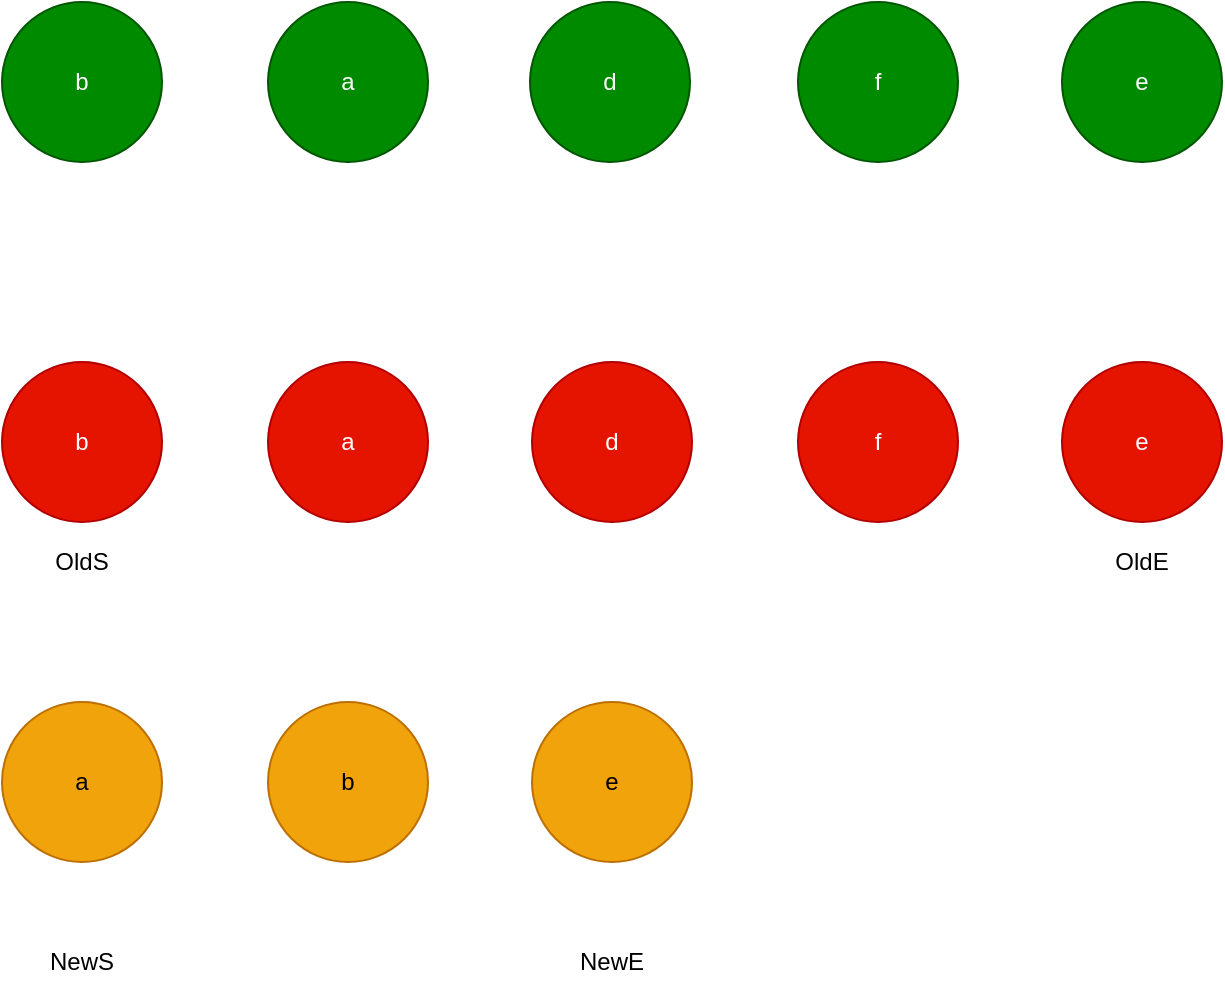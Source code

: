 <mxfile>
    <diagram id="E4yA1PNwT0lYHWdkpDMD" name="1">
        <mxGraphModel dx="968" dy="777" grid="1" gridSize="10" guides="1" tooltips="1" connect="1" arrows="1" fold="1" page="1" pageScale="1" pageWidth="827" pageHeight="1169" math="0" shadow="0">
            <root>
                <mxCell id="0"/>
                <mxCell id="1" parent="0"/>
                <mxCell id="2" value="b" style="ellipse;whiteSpace=wrap;html=1;aspect=fixed;fillColor=#e51400;strokeColor=#B20000;fontColor=#ffffff;" parent="1" vertex="1">
                    <mxGeometry x="110" y="230" width="80" height="80" as="geometry"/>
                </mxCell>
                <mxCell id="3" value="f" style="ellipse;whiteSpace=wrap;html=1;aspect=fixed;fillColor=#e51400;strokeColor=#B20000;fontColor=#ffffff;" parent="1" vertex="1">
                    <mxGeometry x="508" y="230" width="80" height="80" as="geometry"/>
                </mxCell>
                <mxCell id="5" value="a" style="ellipse;whiteSpace=wrap;html=1;aspect=fixed;fillColor=#e51400;strokeColor=#B20000;fontColor=#ffffff;" parent="1" vertex="1">
                    <mxGeometry x="243" y="230" width="80" height="80" as="geometry"/>
                </mxCell>
                <mxCell id="8" value="d" style="ellipse;whiteSpace=wrap;html=1;aspect=fixed;fillColor=#e51400;strokeColor=#B20000;fontColor=#ffffff;" parent="1" vertex="1">
                    <mxGeometry x="375" y="230" width="80" height="80" as="geometry"/>
                </mxCell>
                <mxCell id="9" value="e" style="ellipse;whiteSpace=wrap;html=1;aspect=fixed;fillColor=#e51400;strokeColor=#B20000;fontColor=#ffffff;" parent="1" vertex="1">
                    <mxGeometry x="640" y="230" width="80" height="80" as="geometry"/>
                </mxCell>
                <mxCell id="10" value="b" style="ellipse;whiteSpace=wrap;html=1;aspect=fixed;fillColor=#008a00;strokeColor=#005700;fontColor=#ffffff;" parent="1" vertex="1">
                    <mxGeometry x="110" y="50" width="80" height="80" as="geometry"/>
                </mxCell>
                <mxCell id="11" value="a" style="ellipse;whiteSpace=wrap;html=1;aspect=fixed;fillColor=#008a00;strokeColor=#005700;fontColor=#ffffff;" parent="1" vertex="1">
                    <mxGeometry x="243" y="50" width="80" height="80" as="geometry"/>
                </mxCell>
                <mxCell id="12" value="d" style="ellipse;whiteSpace=wrap;html=1;aspect=fixed;fillColor=#008a00;strokeColor=#005700;fontColor=#ffffff;" parent="1" vertex="1">
                    <mxGeometry x="374" y="50" width="80" height="80" as="geometry"/>
                </mxCell>
                <mxCell id="13" value="f" style="ellipse;whiteSpace=wrap;html=1;aspect=fixed;fillColor=#008a00;strokeColor=#005700;fontColor=#ffffff;" parent="1" vertex="1">
                    <mxGeometry x="508" y="50" width="80" height="80" as="geometry"/>
                </mxCell>
                <mxCell id="14" value="e" style="ellipse;whiteSpace=wrap;html=1;aspect=fixed;fillColor=#008a00;strokeColor=#005700;fontColor=#ffffff;" parent="1" vertex="1">
                    <mxGeometry x="640" y="50" width="80" height="80" as="geometry"/>
                </mxCell>
                <mxCell id="15" value="a" style="ellipse;whiteSpace=wrap;html=1;aspect=fixed;fillColor=#f0a30a;strokeColor=#BD7000;fontColor=#000000;" parent="1" vertex="1">
                    <mxGeometry x="110" y="400" width="80" height="80" as="geometry"/>
                </mxCell>
                <mxCell id="16" value="b" style="ellipse;whiteSpace=wrap;html=1;aspect=fixed;fillColor=#f0a30a;strokeColor=#BD7000;fontColor=#000000;" parent="1" vertex="1">
                    <mxGeometry x="243" y="400" width="80" height="80" as="geometry"/>
                </mxCell>
                <mxCell id="17" value="e" style="ellipse;whiteSpace=wrap;html=1;aspect=fixed;fillColor=#f0a30a;strokeColor=#BD7000;fontColor=#000000;" parent="1" vertex="1">
                    <mxGeometry x="375" y="400" width="80" height="80" as="geometry"/>
                </mxCell>
                <mxCell id="18" value="OldS" style="text;html=1;strokeColor=none;fillColor=none;align=center;verticalAlign=middle;whiteSpace=wrap;rounded=0;" parent="1" vertex="1">
                    <mxGeometry x="130" y="320" width="40" height="20" as="geometry"/>
                </mxCell>
                <mxCell id="19" value="OldE" style="text;html=1;strokeColor=none;fillColor=none;align=center;verticalAlign=middle;whiteSpace=wrap;rounded=0;" parent="1" vertex="1">
                    <mxGeometry x="660" y="320" width="40" height="20" as="geometry"/>
                </mxCell>
                <mxCell id="20" value="NewE" style="text;html=1;strokeColor=none;fillColor=none;align=center;verticalAlign=middle;whiteSpace=wrap;rounded=0;" parent="1" vertex="1">
                    <mxGeometry x="395" y="520" width="40" height="20" as="geometry"/>
                </mxCell>
                <mxCell id="21" value="NewS" style="text;html=1;strokeColor=none;fillColor=none;align=center;verticalAlign=middle;whiteSpace=wrap;rounded=0;" parent="1" vertex="1">
                    <mxGeometry x="130" y="520" width="40" height="20" as="geometry"/>
                </mxCell>
            </root>
        </mxGraphModel>
    </diagram>
    <diagram name="2" id="1-bIVhcpDobupMx_yLVN">
        <mxGraphModel dx="968" dy="777" grid="1" gridSize="10" guides="1" tooltips="1" connect="1" arrows="1" fold="1" page="1" pageScale="1" pageWidth="827" pageHeight="1169" math="0" shadow="0">
            <root>
                <mxCell id="32kd1Knsr7XsVzJhPtwh-0"/>
                <mxCell id="32kd1Knsr7XsVzJhPtwh-1" parent="32kd1Knsr7XsVzJhPtwh-0"/>
                <mxCell id="32kd1Knsr7XsVzJhPtwh-2" value="b" style="ellipse;whiteSpace=wrap;html=1;aspect=fixed;fillColor=#e51400;strokeColor=#B20000;fontColor=#ffffff;" parent="32kd1Knsr7XsVzJhPtwh-1" vertex="1">
                    <mxGeometry x="110" y="230" width="80" height="80" as="geometry"/>
                </mxCell>
                <mxCell id="32kd1Knsr7XsVzJhPtwh-3" value="f" style="ellipse;whiteSpace=wrap;html=1;aspect=fixed;fillColor=#e51400;strokeColor=#B20000;fontColor=#ffffff;" parent="32kd1Knsr7XsVzJhPtwh-1" vertex="1">
                    <mxGeometry x="508" y="230" width="80" height="80" as="geometry"/>
                </mxCell>
                <mxCell id="32kd1Knsr7XsVzJhPtwh-4" value="a" style="ellipse;whiteSpace=wrap;html=1;aspect=fixed;fillColor=#e51400;strokeColor=#B20000;fontColor=#ffffff;" parent="32kd1Knsr7XsVzJhPtwh-1" vertex="1">
                    <mxGeometry x="243" y="230" width="80" height="80" as="geometry"/>
                </mxCell>
                <mxCell id="32kd1Knsr7XsVzJhPtwh-5" value="d" style="ellipse;whiteSpace=wrap;html=1;aspect=fixed;fillColor=#e51400;strokeColor=#B20000;fontColor=#ffffff;" parent="32kd1Knsr7XsVzJhPtwh-1" vertex="1">
                    <mxGeometry x="375" y="230" width="80" height="80" as="geometry"/>
                </mxCell>
                <mxCell id="32kd1Knsr7XsVzJhPtwh-6" value="e" style="ellipse;whiteSpace=wrap;html=1;aspect=fixed;fillColor=#e51400;strokeColor=#B20000;fontColor=#ffffff;" parent="32kd1Knsr7XsVzJhPtwh-1" vertex="1">
                    <mxGeometry x="640" y="230" width="80" height="80" as="geometry"/>
                </mxCell>
                <mxCell id="32kd1Knsr7XsVzJhPtwh-7" value="b" style="ellipse;whiteSpace=wrap;html=1;aspect=fixed;fillColor=#008a00;strokeColor=#005700;fontColor=#ffffff;" parent="32kd1Knsr7XsVzJhPtwh-1" vertex="1">
                    <mxGeometry x="110" y="50" width="80" height="80" as="geometry"/>
                </mxCell>
                <mxCell id="32kd1Knsr7XsVzJhPtwh-8" value="a" style="ellipse;whiteSpace=wrap;html=1;aspect=fixed;fillColor=#008a00;strokeColor=#005700;fontColor=#ffffff;" parent="32kd1Knsr7XsVzJhPtwh-1" vertex="1">
                    <mxGeometry x="243" y="50" width="80" height="80" as="geometry"/>
                </mxCell>
                <mxCell id="32kd1Knsr7XsVzJhPtwh-9" value="d" style="ellipse;whiteSpace=wrap;html=1;aspect=fixed;fillColor=#008a00;strokeColor=#005700;fontColor=#ffffff;" parent="32kd1Knsr7XsVzJhPtwh-1" vertex="1">
                    <mxGeometry x="374" y="50" width="80" height="80" as="geometry"/>
                </mxCell>
                <mxCell id="32kd1Knsr7XsVzJhPtwh-10" value="f" style="ellipse;whiteSpace=wrap;html=1;aspect=fixed;fillColor=#008a00;strokeColor=#005700;fontColor=#ffffff;" parent="32kd1Knsr7XsVzJhPtwh-1" vertex="1">
                    <mxGeometry x="508" y="50" width="80" height="80" as="geometry"/>
                </mxCell>
                <mxCell id="32kd1Knsr7XsVzJhPtwh-11" value="e" style="ellipse;whiteSpace=wrap;html=1;aspect=fixed;fillColor=#008a00;strokeColor=#005700;fontColor=#ffffff;" parent="32kd1Knsr7XsVzJhPtwh-1" vertex="1">
                    <mxGeometry x="640" y="50" width="80" height="80" as="geometry"/>
                </mxCell>
                <mxCell id="32kd1Knsr7XsVzJhPtwh-12" value="a" style="ellipse;whiteSpace=wrap;html=1;aspect=fixed;fillColor=#f0a30a;strokeColor=#BD7000;fontColor=#000000;" parent="32kd1Knsr7XsVzJhPtwh-1" vertex="1">
                    <mxGeometry x="110" y="400" width="80" height="80" as="geometry"/>
                </mxCell>
                <mxCell id="32kd1Knsr7XsVzJhPtwh-13" value="b" style="ellipse;whiteSpace=wrap;html=1;aspect=fixed;fillColor=#f0a30a;strokeColor=#BD7000;fontColor=#000000;" parent="32kd1Knsr7XsVzJhPtwh-1" vertex="1">
                    <mxGeometry x="243" y="400" width="80" height="80" as="geometry"/>
                </mxCell>
                <mxCell id="32kd1Knsr7XsVzJhPtwh-14" value="e" style="ellipse;whiteSpace=wrap;html=1;aspect=fixed;fillColor=#f0a30a;strokeColor=#BD7000;fontColor=#000000;" parent="32kd1Knsr7XsVzJhPtwh-1" vertex="1">
                    <mxGeometry x="375" y="400" width="80" height="80" as="geometry"/>
                </mxCell>
                <mxCell id="32kd1Knsr7XsVzJhPtwh-15" value="OldS" style="text;html=1;strokeColor=none;fillColor=none;align=center;verticalAlign=middle;whiteSpace=wrap;rounded=0;" parent="32kd1Knsr7XsVzJhPtwh-1" vertex="1">
                    <mxGeometry x="130" y="320" width="40" height="20" as="geometry"/>
                </mxCell>
                <mxCell id="32kd1Knsr7XsVzJhPtwh-16" value="OldE" style="text;html=1;strokeColor=none;fillColor=none;align=center;verticalAlign=middle;whiteSpace=wrap;rounded=0;" parent="32kd1Knsr7XsVzJhPtwh-1" vertex="1">
                    <mxGeometry x="528" y="330" width="40" height="20" as="geometry"/>
                </mxCell>
                <mxCell id="32kd1Knsr7XsVzJhPtwh-17" value="NewE" style="text;html=1;strokeColor=none;fillColor=none;align=center;verticalAlign=middle;whiteSpace=wrap;rounded=0;" parent="32kd1Knsr7XsVzJhPtwh-1" vertex="1">
                    <mxGeometry x="263" y="520" width="40" height="20" as="geometry"/>
                </mxCell>
                <mxCell id="32kd1Knsr7XsVzJhPtwh-18" value="NewS" style="text;html=1;strokeColor=none;fillColor=none;align=center;verticalAlign=middle;whiteSpace=wrap;rounded=0;" parent="32kd1Knsr7XsVzJhPtwh-1" vertex="1">
                    <mxGeometry x="130" y="520" width="40" height="20" as="geometry"/>
                </mxCell>
            </root>
        </mxGraphModel>
    </diagram>
    <diagram name="3" id="neE_HZRHNgWe85lKqqQ7">
        <mxGraphModel dx="968" dy="777" grid="1" gridSize="10" guides="1" tooltips="1" connect="1" arrows="1" fold="1" page="1" pageScale="1" pageWidth="827" pageHeight="1169" math="0" shadow="0">
            <root>
                <mxCell id="xFjZnoNhAucJLZQkOYoi-0"/>
                <mxCell id="xFjZnoNhAucJLZQkOYoi-1" parent="xFjZnoNhAucJLZQkOYoi-0"/>
                <mxCell id="xFjZnoNhAucJLZQkOYoi-2" value="b" style="ellipse;whiteSpace=wrap;html=1;aspect=fixed;fillColor=#e51400;strokeColor=#B20000;fontColor=#ffffff;" parent="xFjZnoNhAucJLZQkOYoi-1" vertex="1">
                    <mxGeometry x="110" y="230" width="80" height="80" as="geometry"/>
                </mxCell>
                <mxCell id="xFjZnoNhAucJLZQkOYoi-3" value="f" style="ellipse;whiteSpace=wrap;html=1;aspect=fixed;fillColor=#e51400;strokeColor=#B20000;fontColor=#ffffff;" parent="xFjZnoNhAucJLZQkOYoi-1" vertex="1">
                    <mxGeometry x="508" y="230" width="80" height="80" as="geometry"/>
                </mxCell>
                <mxCell id="xFjZnoNhAucJLZQkOYoi-4" value="a" style="ellipse;whiteSpace=wrap;html=1;aspect=fixed;fillColor=#e51400;strokeColor=#B20000;fontColor=#ffffff;" parent="xFjZnoNhAucJLZQkOYoi-1" vertex="1">
                    <mxGeometry x="243" y="230" width="80" height="80" as="geometry"/>
                </mxCell>
                <mxCell id="xFjZnoNhAucJLZQkOYoi-5" value="d" style="ellipse;whiteSpace=wrap;html=1;aspect=fixed;fillColor=#e51400;strokeColor=#B20000;fontColor=#ffffff;" parent="xFjZnoNhAucJLZQkOYoi-1" vertex="1">
                    <mxGeometry x="375" y="230" width="80" height="80" as="geometry"/>
                </mxCell>
                <mxCell id="xFjZnoNhAucJLZQkOYoi-6" value="e" style="ellipse;whiteSpace=wrap;html=1;aspect=fixed;fillColor=#e51400;strokeColor=#B20000;fontColor=#ffffff;" parent="xFjZnoNhAucJLZQkOYoi-1" vertex="1">
                    <mxGeometry x="640" y="230" width="80" height="80" as="geometry"/>
                </mxCell>
                <mxCell id="xFjZnoNhAucJLZQkOYoi-7" value="b" style="ellipse;whiteSpace=wrap;html=1;aspect=fixed;fillColor=#008a00;strokeColor=#005700;fontColor=#ffffff;" parent="xFjZnoNhAucJLZQkOYoi-1" vertex="1">
                    <mxGeometry x="508" y="50" width="80" height="80" as="geometry"/>
                </mxCell>
                <mxCell id="xFjZnoNhAucJLZQkOYoi-8" value="a" style="ellipse;whiteSpace=wrap;html=1;aspect=fixed;fillColor=#008a00;strokeColor=#005700;fontColor=#ffffff;" parent="xFjZnoNhAucJLZQkOYoi-1" vertex="1">
                    <mxGeometry x="110.5" y="50" width="80" height="80" as="geometry"/>
                </mxCell>
                <mxCell id="xFjZnoNhAucJLZQkOYoi-9" value="d" style="ellipse;whiteSpace=wrap;html=1;aspect=fixed;fillColor=#008a00;strokeColor=#005700;fontColor=#ffffff;" parent="xFjZnoNhAucJLZQkOYoi-1" vertex="1">
                    <mxGeometry x="241" y="50" width="80" height="80" as="geometry"/>
                </mxCell>
                <mxCell id="xFjZnoNhAucJLZQkOYoi-10" value="f" style="ellipse;whiteSpace=wrap;html=1;aspect=fixed;fillColor=#008a00;strokeColor=#005700;fontColor=#ffffff;" parent="xFjZnoNhAucJLZQkOYoi-1" vertex="1">
                    <mxGeometry x="375" y="50" width="80" height="80" as="geometry"/>
                </mxCell>
                <mxCell id="xFjZnoNhAucJLZQkOYoi-11" value="e" style="ellipse;whiteSpace=wrap;html=1;aspect=fixed;fillColor=#008a00;strokeColor=#005700;fontColor=#ffffff;" parent="xFjZnoNhAucJLZQkOYoi-1" vertex="1">
                    <mxGeometry x="640" y="50" width="80" height="80" as="geometry"/>
                </mxCell>
                <mxCell id="xFjZnoNhAucJLZQkOYoi-12" value="a" style="ellipse;whiteSpace=wrap;html=1;aspect=fixed;fillColor=#f0a30a;strokeColor=#BD7000;fontColor=#000000;" parent="xFjZnoNhAucJLZQkOYoi-1" vertex="1">
                    <mxGeometry x="110" y="400" width="80" height="80" as="geometry"/>
                </mxCell>
                <mxCell id="xFjZnoNhAucJLZQkOYoi-13" value="b" style="ellipse;whiteSpace=wrap;html=1;aspect=fixed;fillColor=#f0a30a;strokeColor=#BD7000;fontColor=#000000;" parent="xFjZnoNhAucJLZQkOYoi-1" vertex="1">
                    <mxGeometry x="243" y="400" width="80" height="80" as="geometry"/>
                </mxCell>
                <mxCell id="xFjZnoNhAucJLZQkOYoi-14" value="e" style="ellipse;whiteSpace=wrap;html=1;aspect=fixed;fillColor=#f0a30a;strokeColor=#BD7000;fontColor=#000000;" parent="xFjZnoNhAucJLZQkOYoi-1" vertex="1">
                    <mxGeometry x="375" y="400" width="80" height="80" as="geometry"/>
                </mxCell>
                <mxCell id="xFjZnoNhAucJLZQkOYoi-15" value="OldS" style="text;html=1;strokeColor=none;fillColor=none;align=center;verticalAlign=middle;whiteSpace=wrap;rounded=0;" parent="xFjZnoNhAucJLZQkOYoi-1" vertex="1">
                    <mxGeometry x="261.5" y="320" width="40" height="20" as="geometry"/>
                </mxCell>
                <mxCell id="xFjZnoNhAucJLZQkOYoi-16" value="OldE" style="text;html=1;strokeColor=none;fillColor=none;align=center;verticalAlign=middle;whiteSpace=wrap;rounded=0;" parent="xFjZnoNhAucJLZQkOYoi-1" vertex="1">
                    <mxGeometry x="528" y="330" width="40" height="20" as="geometry"/>
                </mxCell>
                <mxCell id="xFjZnoNhAucJLZQkOYoi-17" value="NewE" style="text;html=1;strokeColor=none;fillColor=none;align=center;verticalAlign=middle;whiteSpace=wrap;rounded=0;" parent="xFjZnoNhAucJLZQkOYoi-1" vertex="1">
                    <mxGeometry x="130" y="550" width="40" height="20" as="geometry"/>
                </mxCell>
                <mxCell id="xFjZnoNhAucJLZQkOYoi-18" value="NewS" style="text;html=1;strokeColor=none;fillColor=none;align=center;verticalAlign=middle;whiteSpace=wrap;rounded=0;" parent="xFjZnoNhAucJLZQkOYoi-1" vertex="1">
                    <mxGeometry x="130" y="520" width="40" height="20" as="geometry"/>
                </mxCell>
            </root>
        </mxGraphModel>
    </diagram>
    <diagram name="4" id="VQO_O3Td1xIzPk5_O0zW">
        <mxGraphModel dx="968" dy="777" grid="1" gridSize="10" guides="1" tooltips="1" connect="1" arrows="1" fold="1" page="1" pageScale="1" pageWidth="827" pageHeight="1169" math="0" shadow="0">
            <root>
                <mxCell id="y11wXrKS7H3V3E6F3L7g-0"/>
                <mxCell id="y11wXrKS7H3V3E6F3L7g-1" parent="y11wXrKS7H3V3E6F3L7g-0"/>
                <mxCell id="y11wXrKS7H3V3E6F3L7g-2" value="b" style="ellipse;whiteSpace=wrap;html=1;aspect=fixed;fillColor=#e51400;strokeColor=#B20000;fontColor=#ffffff;" parent="y11wXrKS7H3V3E6F3L7g-1" vertex="1">
                    <mxGeometry x="110" y="230" width="80" height="80" as="geometry"/>
                </mxCell>
                <mxCell id="y11wXrKS7H3V3E6F3L7g-3" value="f" style="ellipse;whiteSpace=wrap;html=1;aspect=fixed;fillColor=#e51400;strokeColor=#B20000;fontColor=#ffffff;" parent="y11wXrKS7H3V3E6F3L7g-1" vertex="1">
                    <mxGeometry x="508" y="230" width="80" height="80" as="geometry"/>
                </mxCell>
                <mxCell id="y11wXrKS7H3V3E6F3L7g-4" value="a" style="ellipse;whiteSpace=wrap;html=1;aspect=fixed;fillColor=#e51400;strokeColor=#B20000;fontColor=#ffffff;" parent="y11wXrKS7H3V3E6F3L7g-1" vertex="1">
                    <mxGeometry x="243" y="230" width="80" height="80" as="geometry"/>
                </mxCell>
                <mxCell id="y11wXrKS7H3V3E6F3L7g-5" value="d" style="ellipse;whiteSpace=wrap;html=1;aspect=fixed;fillColor=#e51400;strokeColor=#B20000;fontColor=#ffffff;" parent="y11wXrKS7H3V3E6F3L7g-1" vertex="1">
                    <mxGeometry x="375" y="230" width="80" height="80" as="geometry"/>
                </mxCell>
                <mxCell id="y11wXrKS7H3V3E6F3L7g-6" value="e" style="ellipse;whiteSpace=wrap;html=1;aspect=fixed;fillColor=#e51400;strokeColor=#B20000;fontColor=#ffffff;" parent="y11wXrKS7H3V3E6F3L7g-1" vertex="1">
                    <mxGeometry x="640" y="230" width="80" height="80" as="geometry"/>
                </mxCell>
                <mxCell id="y11wXrKS7H3V3E6F3L7g-7" value="b" style="ellipse;whiteSpace=wrap;html=1;aspect=fixed;fillColor=#008a00;strokeColor=#005700;fontColor=#ffffff;" parent="y11wXrKS7H3V3E6F3L7g-1" vertex="1">
                    <mxGeometry x="508" y="50" width="80" height="80" as="geometry"/>
                </mxCell>
                <mxCell id="y11wXrKS7H3V3E6F3L7g-8" value="a" style="ellipse;whiteSpace=wrap;html=1;aspect=fixed;fillColor=#008a00;strokeColor=#005700;fontColor=#ffffff;" parent="y11wXrKS7H3V3E6F3L7g-1" vertex="1">
                    <mxGeometry x="110.5" y="50" width="80" height="80" as="geometry"/>
                </mxCell>
                <mxCell id="y11wXrKS7H3V3E6F3L7g-9" value="d" style="ellipse;whiteSpace=wrap;html=1;aspect=fixed;fillColor=#008a00;strokeColor=#005700;fontColor=#ffffff;" parent="y11wXrKS7H3V3E6F3L7g-1" vertex="1">
                    <mxGeometry x="240" y="50" width="80" height="80" as="geometry"/>
                </mxCell>
                <mxCell id="y11wXrKS7H3V3E6F3L7g-10" value="f" style="ellipse;whiteSpace=wrap;html=1;aspect=fixed;fillColor=#008a00;strokeColor=#005700;fontColor=#ffffff;" parent="y11wXrKS7H3V3E6F3L7g-1" vertex="1">
                    <mxGeometry x="374" y="50" width="80" height="80" as="geometry"/>
                </mxCell>
                <mxCell id="y11wXrKS7H3V3E6F3L7g-11" value="e" style="ellipse;whiteSpace=wrap;html=1;aspect=fixed;fillColor=#008a00;strokeColor=#005700;fontColor=#ffffff;" parent="y11wXrKS7H3V3E6F3L7g-1" vertex="1">
                    <mxGeometry x="640" y="50" width="80" height="80" as="geometry"/>
                </mxCell>
                <mxCell id="y11wXrKS7H3V3E6F3L7g-12" value="a" style="ellipse;whiteSpace=wrap;html=1;aspect=fixed;fillColor=#f0a30a;strokeColor=#BD7000;fontColor=#000000;" parent="y11wXrKS7H3V3E6F3L7g-1" vertex="1">
                    <mxGeometry x="110" y="400" width="80" height="80" as="geometry"/>
                </mxCell>
                <mxCell id="y11wXrKS7H3V3E6F3L7g-13" value="b" style="ellipse;whiteSpace=wrap;html=1;aspect=fixed;fillColor=#f0a30a;strokeColor=#BD7000;fontColor=#000000;" parent="y11wXrKS7H3V3E6F3L7g-1" vertex="1">
                    <mxGeometry x="243" y="400" width="80" height="80" as="geometry"/>
                </mxCell>
                <mxCell id="y11wXrKS7H3V3E6F3L7g-14" value="e" style="ellipse;whiteSpace=wrap;html=1;aspect=fixed;fillColor=#f0a30a;strokeColor=#BD7000;fontColor=#000000;" parent="y11wXrKS7H3V3E6F3L7g-1" vertex="1">
                    <mxGeometry x="375" y="400" width="80" height="80" as="geometry"/>
                </mxCell>
                <mxCell id="y11wXrKS7H3V3E6F3L7g-15" value="OldS" style="text;html=1;strokeColor=none;fillColor=none;align=center;verticalAlign=middle;whiteSpace=wrap;rounded=0;" parent="y11wXrKS7H3V3E6F3L7g-1" vertex="1">
                    <mxGeometry x="394" y="330" width="40" height="20" as="geometry"/>
                </mxCell>
                <mxCell id="y11wXrKS7H3V3E6F3L7g-16" value="OldE" style="text;html=1;strokeColor=none;fillColor=none;align=center;verticalAlign=middle;whiteSpace=wrap;rounded=0;" parent="y11wXrKS7H3V3E6F3L7g-1" vertex="1">
                    <mxGeometry x="528" y="330" width="40" height="20" as="geometry"/>
                </mxCell>
                <mxCell id="y11wXrKS7H3V3E6F3L7g-17" value="NewE" style="text;html=1;strokeColor=none;fillColor=none;align=center;verticalAlign=middle;whiteSpace=wrap;rounded=0;" parent="y11wXrKS7H3V3E6F3L7g-1" vertex="1">
                    <mxGeometry x="130" y="520" width="40" height="20" as="geometry"/>
                </mxCell>
                <mxCell id="y11wXrKS7H3V3E6F3L7g-18" value="NewS" style="text;html=1;strokeColor=none;fillColor=none;align=center;verticalAlign=middle;whiteSpace=wrap;rounded=0;" parent="y11wXrKS7H3V3E6F3L7g-1" vertex="1">
                    <mxGeometry x="30" y="520" width="40" height="20" as="geometry"/>
                </mxCell>
            </root>
        </mxGraphModel>
    </diagram>
</mxfile>